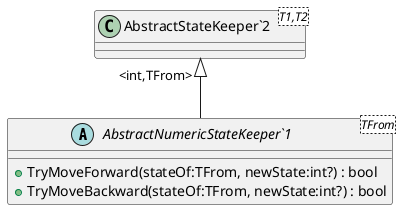 @startuml
abstract class "AbstractNumericStateKeeper`1"<TFrom> {
    + TryMoveForward(stateOf:TFrom, newState:int?) : bool
    + TryMoveBackward(stateOf:TFrom, newState:int?) : bool
}
class "AbstractStateKeeper`2"<T1,T2> {
}
"AbstractStateKeeper`2" "<int,TFrom>" <|-- "AbstractNumericStateKeeper`1"
@enduml
